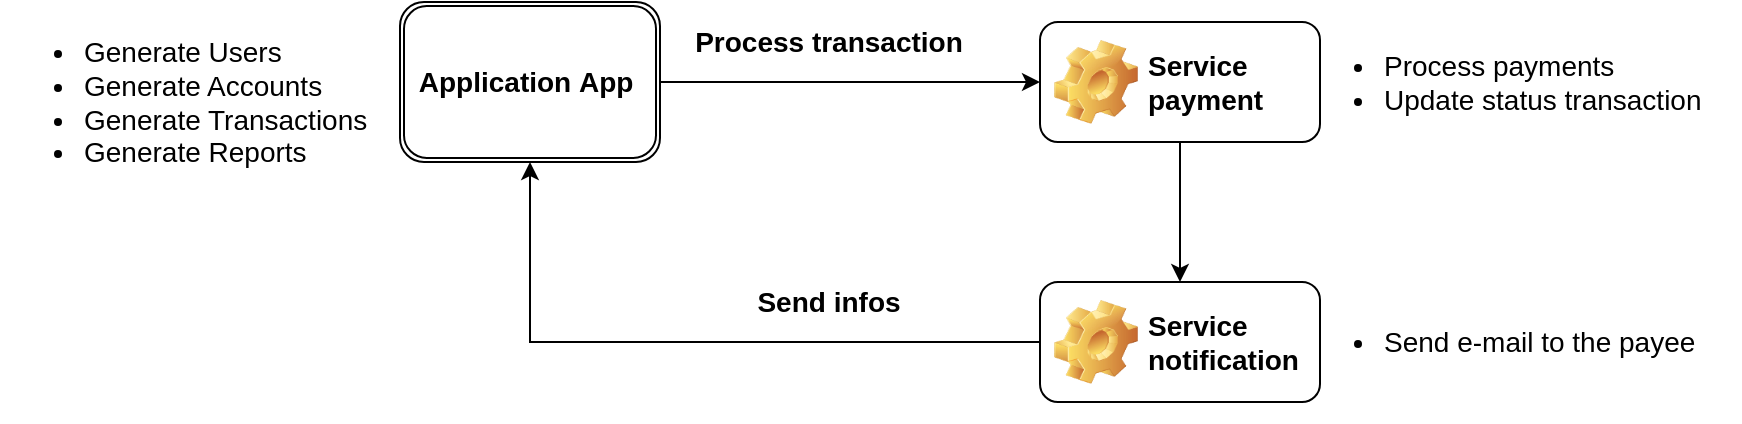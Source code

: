 <mxfile version="21.5.0" type="device">
  <diagram id="o9o63VUR0yWwn2cFP-Nq" name="Página-1">
    <mxGraphModel dx="2261" dy="802" grid="1" gridSize="10" guides="1" tooltips="1" connect="1" arrows="1" fold="1" page="1" pageScale="1" pageWidth="827" pageHeight="1169" math="0" shadow="0">
      <root>
        <mxCell id="0" />
        <mxCell id="1" parent="0" />
        <mxCell id="_pv9cBTpjuBLubeDEb2t-10" style="edgeStyle=orthogonalEdgeStyle;rounded=0;orthogonalLoop=1;jettySize=auto;html=1;exitX=0.5;exitY=1;exitDx=0;exitDy=0;entryX=0.5;entryY=0;entryDx=0;entryDy=0;" parent="1" source="_pv9cBTpjuBLubeDEb2t-2" target="_pv9cBTpjuBLubeDEb2t-8" edge="1">
          <mxGeometry relative="1" as="geometry" />
        </mxCell>
        <mxCell id="_pv9cBTpjuBLubeDEb2t-2" value="&lt;font style=&quot;font-size: 14px;&quot;&gt;Service payment&lt;/font&gt;" style="label;whiteSpace=wrap;html=1;image=img/clipart/Gear_128x128.png" parent="1" vertex="1">
          <mxGeometry x="90" y="320" width="140" height="60" as="geometry" />
        </mxCell>
        <mxCell id="_pv9cBTpjuBLubeDEb2t-5" value="" style="edgeStyle=orthogonalEdgeStyle;rounded=0;orthogonalLoop=1;jettySize=auto;html=1;entryX=0;entryY=0.5;entryDx=0;entryDy=0;" parent="1" source="_pv9cBTpjuBLubeDEb2t-3" target="_pv9cBTpjuBLubeDEb2t-2" edge="1">
          <mxGeometry relative="1" as="geometry">
            <mxPoint x="50" y="350" as="targetPoint" />
          </mxGeometry>
        </mxCell>
        <mxCell id="_pv9cBTpjuBLubeDEb2t-3" value="&lt;b&gt;&lt;font style=&quot;font-size: 14px;&quot;&gt;Application&amp;nbsp;App&amp;nbsp;&lt;/font&gt;&lt;/b&gt;" style="shape=ext;double=1;rounded=1;whiteSpace=wrap;html=1;" parent="1" vertex="1">
          <mxGeometry x="-230" y="310" width="130" height="80" as="geometry" />
        </mxCell>
        <mxCell id="_pv9cBTpjuBLubeDEb2t-6" value="Process transaction" style="text;strokeColor=none;fillColor=none;html=1;fontSize=14;fontStyle=1;verticalAlign=middle;align=center;" parent="1" vertex="1">
          <mxGeometry x="-66" y="310" width="100" height="40" as="geometry" />
        </mxCell>
        <mxCell id="_pv9cBTpjuBLubeDEb2t-7" value="&lt;ul style=&quot;font-size: 14px;&quot;&gt;&lt;li style=&quot;font-size: 14px;&quot;&gt;Process payments&lt;/li&gt;&lt;li style=&quot;font-size: 14px;&quot;&gt;Update status transaction&lt;/li&gt;&lt;/ul&gt;" style="text;strokeColor=none;fillColor=none;html=1;whiteSpace=wrap;verticalAlign=middle;overflow=hidden;fontSize=14;" parent="1" vertex="1">
          <mxGeometry x="220" y="310" width="220" height="80" as="geometry" />
        </mxCell>
        <mxCell id="_pv9cBTpjuBLubeDEb2t-11" style="edgeStyle=orthogonalEdgeStyle;rounded=0;orthogonalLoop=1;jettySize=auto;html=1;exitX=0;exitY=0.5;exitDx=0;exitDy=0;entryX=0.5;entryY=1;entryDx=0;entryDy=0;" parent="1" source="_pv9cBTpjuBLubeDEb2t-8" target="_pv9cBTpjuBLubeDEb2t-3" edge="1">
          <mxGeometry relative="1" as="geometry" />
        </mxCell>
        <mxCell id="_pv9cBTpjuBLubeDEb2t-8" value="&lt;font style=&quot;font-size: 14px;&quot;&gt;Service notification&lt;/font&gt;" style="label;whiteSpace=wrap;html=1;image=img/clipart/Gear_128x128.png" parent="1" vertex="1">
          <mxGeometry x="90" y="450" width="140" height="60" as="geometry" />
        </mxCell>
        <mxCell id="_pv9cBTpjuBLubeDEb2t-9" value="&lt;ul style=&quot;font-size: 14px;&quot;&gt;&lt;li style=&quot;border-color: var(--border-color); font-size: 14px;&quot;&gt;Send e-mail to the payee&lt;/li&gt;&lt;/ul&gt;" style="text;strokeColor=none;fillColor=none;html=1;whiteSpace=wrap;verticalAlign=middle;overflow=hidden;fontSize=14;" parent="1" vertex="1">
          <mxGeometry x="220" y="440" width="200" height="80" as="geometry" />
        </mxCell>
        <mxCell id="_pv9cBTpjuBLubeDEb2t-12" value="Send infos" style="text;strokeColor=none;fillColor=none;html=1;fontSize=14;fontStyle=1;verticalAlign=middle;align=center;" parent="1" vertex="1">
          <mxGeometry x="-66" y="440" width="100" height="40" as="geometry" />
        </mxCell>
        <mxCell id="_pv9cBTpjuBLubeDEb2t-13" value="&lt;ul style=&quot;font-size: 14px;&quot;&gt;&lt;li style=&quot;border-color: var(--border-color);&quot;&gt;Generate Users&lt;/li&gt;&lt;li style=&quot;border-color: var(--border-color);&quot;&gt;Generate Accounts&lt;/li&gt;&lt;li style=&quot;font-size: 14px;&quot;&gt;Generate Transactions&lt;/li&gt;&lt;li style=&quot;font-size: 14px;&quot;&gt;Generate Reports&lt;/li&gt;&lt;/ul&gt;" style="text;strokeColor=none;fillColor=none;html=1;whiteSpace=wrap;verticalAlign=middle;overflow=hidden;fontSize=14;" parent="1" vertex="1">
          <mxGeometry x="-430" y="310" width="200" height="100" as="geometry" />
        </mxCell>
      </root>
    </mxGraphModel>
  </diagram>
</mxfile>
